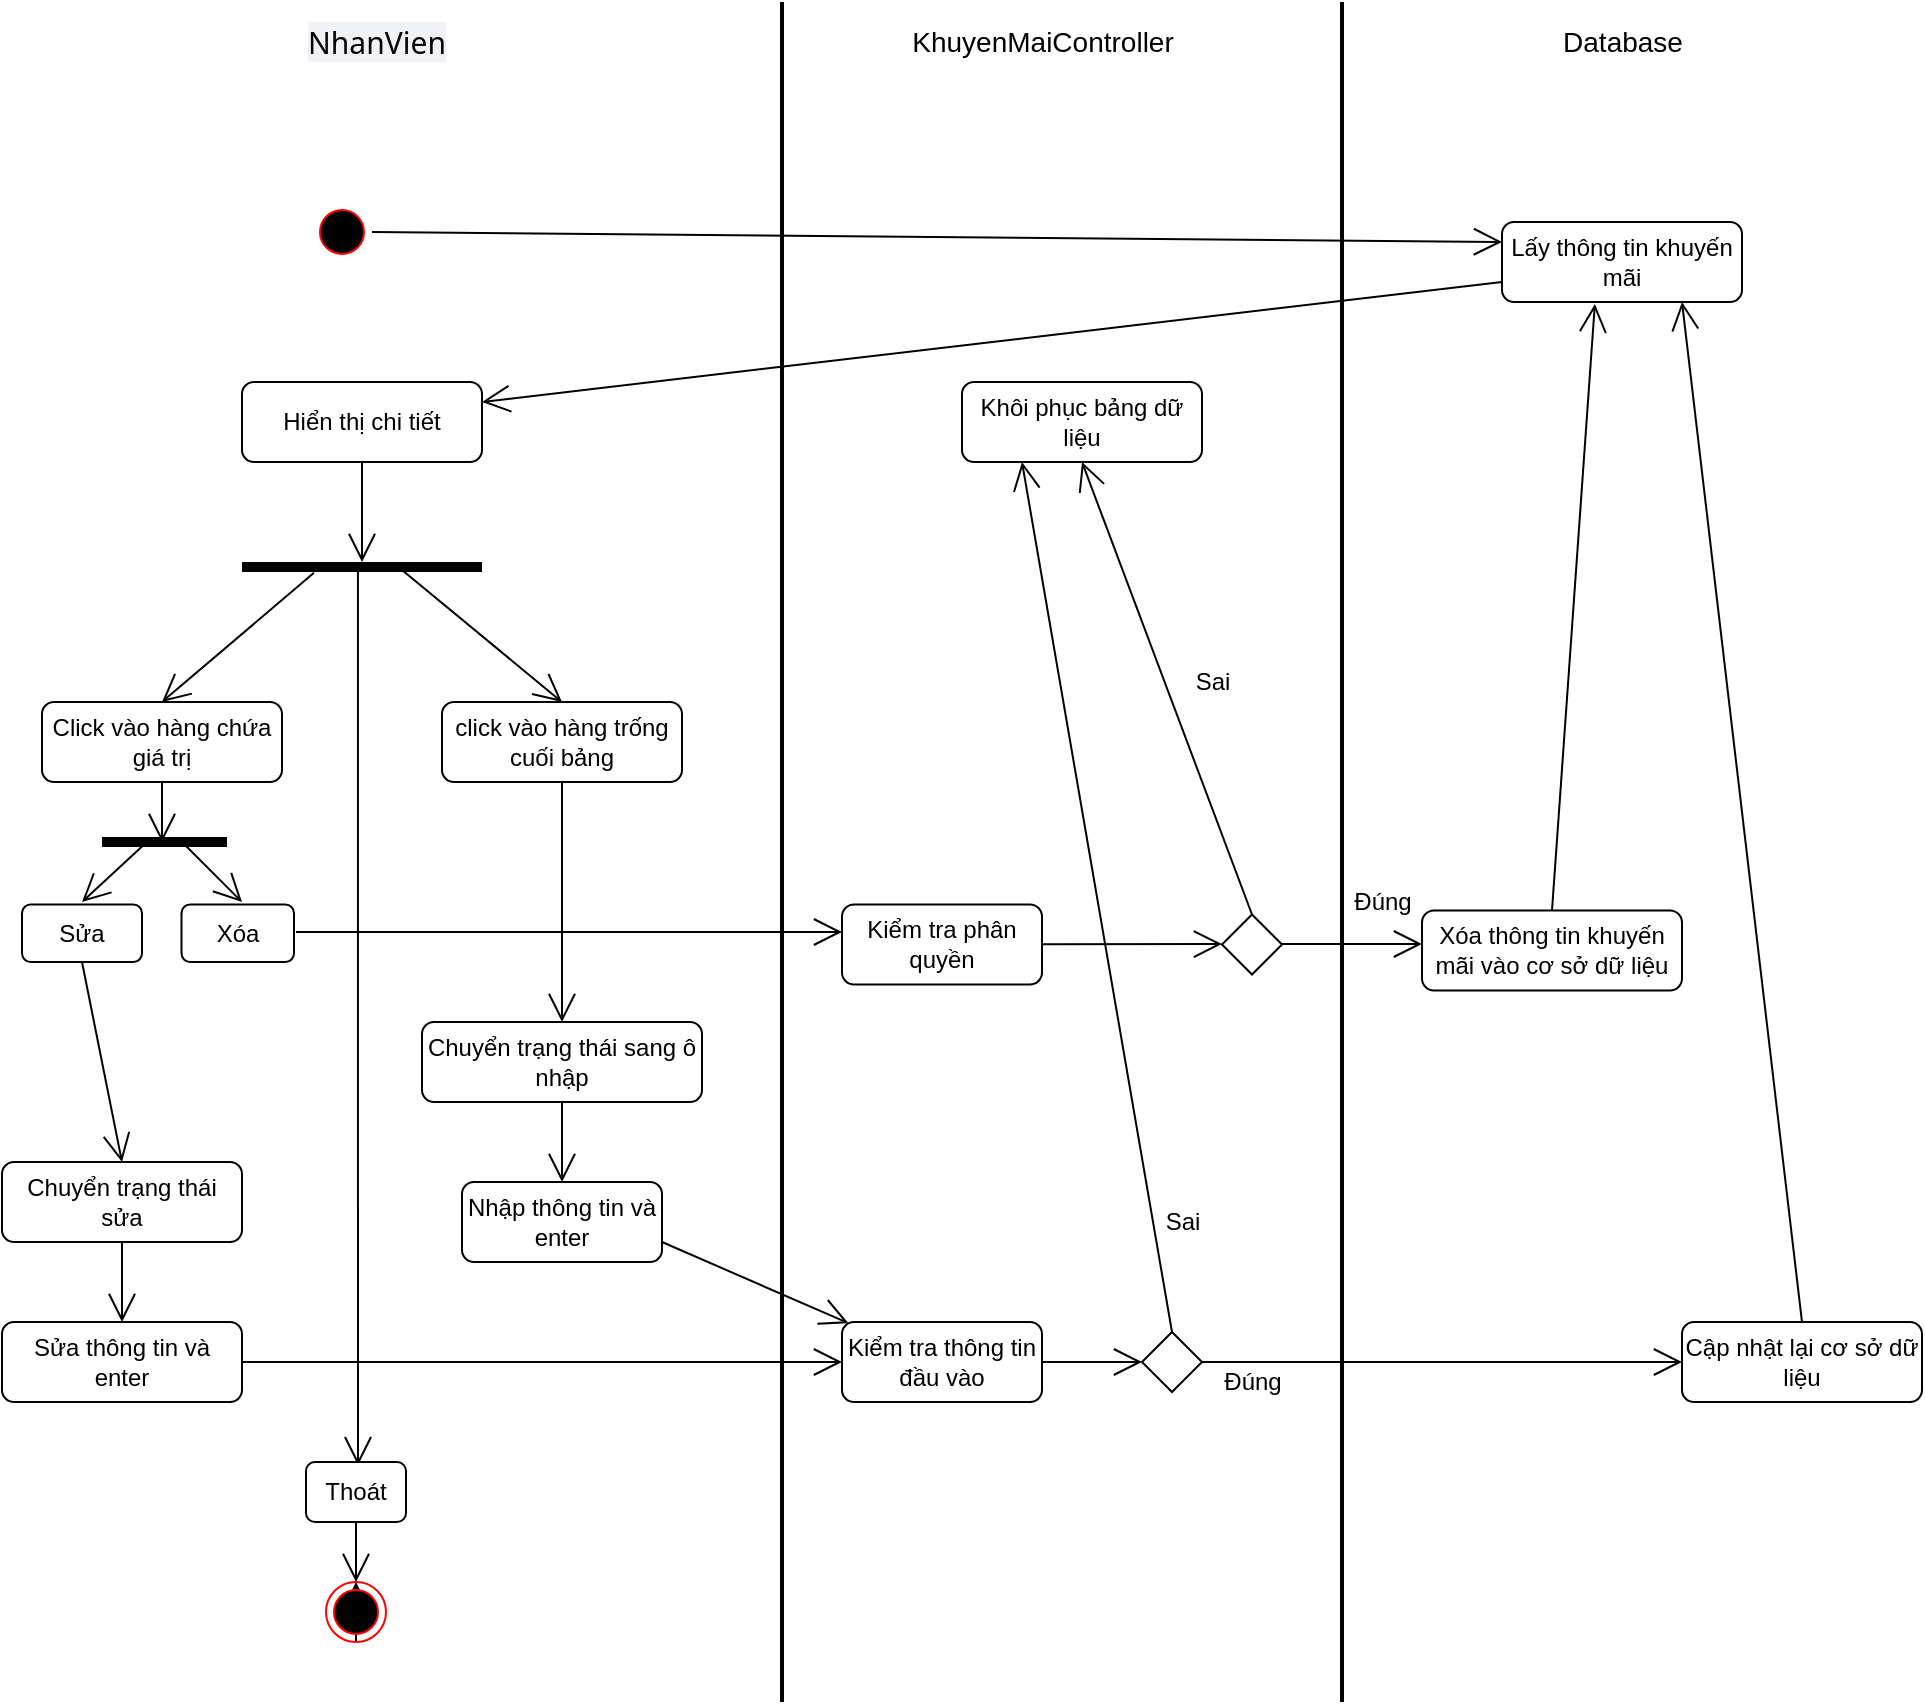 <mxfile version="13.10.8" type="device"><diagram id="kgpKYQtTHZ0yAKxKKP6v" name="Page-1"><mxGraphModel dx="1888" dy="1680" grid="1" gridSize="10" guides="1" tooltips="1" connect="1" arrows="1" fold="1" page="1" pageScale="1" pageWidth="850" pageHeight="1100" math="0" shadow="0"><root><mxCell id="0"/><mxCell id="1" parent="0"/><mxCell id="geUjDzyODeVVElR8EI_M-2" value="" style="ellipse;html=1;shape=startState;fillColor=#000000;strokeColor=#ff0000;" parent="1" vertex="1"><mxGeometry x="85" y="100" width="30" height="30" as="geometry"/></mxCell><mxCell id="geUjDzyODeVVElR8EI_M-8" value="" style="endArrow=none;html=1;strokeWidth=2;" parent="1" edge="1"><mxGeometry width="50" height="50" relative="1" as="geometry"><mxPoint x="320" y="850" as="sourcePoint"/><mxPoint x="320" as="targetPoint"/></mxGeometry></mxCell><mxCell id="geUjDzyODeVVElR8EI_M-9" value="" style="endArrow=none;html=1;strokeWidth=2;" parent="1" edge="1"><mxGeometry width="50" height="50" relative="1" as="geometry"><mxPoint x="600" y="850" as="sourcePoint"/><mxPoint x="600" as="targetPoint"/></mxGeometry></mxCell><mxCell id="geUjDzyODeVVElR8EI_M-14" value="Lấy thông tin khuyến mãi" style="rounded=1;whiteSpace=wrap;html=1;strokeWidth=1;" parent="1" vertex="1"><mxGeometry x="680" y="110" width="120" height="40" as="geometry"/></mxCell><mxCell id="geUjDzyODeVVElR8EI_M-16" value="Hiển thị chi tiết" style="rounded=1;whiteSpace=wrap;html=1;strokeWidth=1;" parent="1" vertex="1"><mxGeometry x="50" y="190" width="120" height="40" as="geometry"/></mxCell><mxCell id="geUjDzyODeVVElR8EI_M-18" value="" style="endArrow=open;endFill=1;endSize=12;html=1;strokeWidth=1;exitX=0.5;exitY=1;exitDx=0;exitDy=0;" parent="1" source="geUjDzyODeVVElR8EI_M-16" edge="1"><mxGeometry width="160" relative="1" as="geometry"><mxPoint x="100" y="400" as="sourcePoint"/><mxPoint x="110" y="280" as="targetPoint"/></mxGeometry></mxCell><mxCell id="geUjDzyODeVVElR8EI_M-19" value="" style="endArrow=open;endFill=1;endSize=12;html=1;strokeWidth=1;exitX=0;exitY=0.75;exitDx=0;exitDy=0;entryX=1;entryY=0.25;entryDx=0;entryDy=0;" parent="1" source="geUjDzyODeVVElR8EI_M-14" target="geUjDzyODeVVElR8EI_M-16" edge="1"><mxGeometry width="160" relative="1" as="geometry"><mxPoint x="310" y="260" as="sourcePoint"/><mxPoint x="470" y="260" as="targetPoint"/></mxGeometry></mxCell><mxCell id="geUjDzyODeVVElR8EI_M-20" value="" style="endArrow=open;endFill=1;endSize=12;html=1;strokeWidth=1;exitX=1;exitY=0.5;exitDx=0;exitDy=0;entryX=0;entryY=0.25;entryDx=0;entryDy=0;" parent="1" source="geUjDzyODeVVElR8EI_M-2" target="geUjDzyODeVVElR8EI_M-14" edge="1"><mxGeometry width="160" relative="1" as="geometry"><mxPoint x="230" y="130" as="sourcePoint"/><mxPoint x="390" y="130" as="targetPoint"/></mxGeometry></mxCell><mxCell id="geUjDzyODeVVElR8EI_M-21" value="" style="html=1;points=[];perimeter=orthogonalPerimeter;fillColor=#000000;strokeColor=none;direction=south;" parent="1" vertex="1"><mxGeometry x="50" y="280" width="120" height="5" as="geometry"/></mxCell><mxCell id="geUjDzyODeVVElR8EI_M-24" value="" style="endArrow=open;endFill=1;endSize=12;html=1;strokeWidth=1;exitX=1.08;exitY=0.7;exitDx=0;exitDy=0;exitPerimeter=0;" parent="1" source="geUjDzyODeVVElR8EI_M-21" edge="1"><mxGeometry width="160" relative="1" as="geometry"><mxPoint x="90" y="360" as="sourcePoint"/><mxPoint x="10" y="350" as="targetPoint"/></mxGeometry></mxCell><mxCell id="geUjDzyODeVVElR8EI_M-25" value="" style="endArrow=open;endFill=1;endSize=12;html=1;strokeWidth=1;exitX=0.92;exitY=0.327;exitDx=0;exitDy=0;exitPerimeter=0;" parent="1" source="geUjDzyODeVVElR8EI_M-21" edge="1"><mxGeometry width="160" relative="1" as="geometry"><mxPoint x="140" y="350" as="sourcePoint"/><mxPoint x="210" y="350" as="targetPoint"/></mxGeometry></mxCell><mxCell id="geUjDzyODeVVElR8EI_M-26" value="Click vào hàng chứa giá trị" style="rounded=1;whiteSpace=wrap;html=1;strokeWidth=1;" parent="1" vertex="1"><mxGeometry x="-50" y="350" width="120" height="40" as="geometry"/></mxCell><mxCell id="geUjDzyODeVVElR8EI_M-27" value="click vào hàng trống cuối bảng" style="rounded=1;whiteSpace=wrap;html=1;strokeWidth=1;" parent="1" vertex="1"><mxGeometry x="150" y="350" width="120" height="40" as="geometry"/></mxCell><mxCell id="geUjDzyODeVVElR8EI_M-28" value="" style="endArrow=open;endFill=1;endSize=12;html=1;strokeWidth=1;exitX=0.5;exitY=1;exitDx=0;exitDy=0;" parent="1" source="geUjDzyODeVVElR8EI_M-26" edge="1"><mxGeometry width="160" relative="1" as="geometry"><mxPoint x="10" y="550" as="sourcePoint"/><mxPoint x="10" y="420" as="targetPoint"/></mxGeometry></mxCell><mxCell id="geUjDzyODeVVElR8EI_M-29" value="" style="html=1;points=[];perimeter=orthogonalPerimeter;fillColor=#000000;strokeColor=none;rotation=90;" parent="1" vertex="1"><mxGeometry x="8.75" y="388.75" width="5" height="62.5" as="geometry"/></mxCell><mxCell id="geUjDzyODeVVElR8EI_M-30" value="" style="endArrow=open;endFill=1;endSize=12;html=1;strokeWidth=1;exitX=0.94;exitY=0.68;exitDx=0;exitDy=0;exitPerimeter=0;" parent="1" source="geUjDzyODeVVElR8EI_M-29" edge="1"><mxGeometry width="160" relative="1" as="geometry"><mxPoint y="510" as="sourcePoint"/><mxPoint x="-30" y="450" as="targetPoint"/></mxGeometry></mxCell><mxCell id="geUjDzyODeVVElR8EI_M-31" value="" style="endArrow=open;endFill=1;endSize=12;html=1;strokeWidth=1;" parent="1" edge="1"><mxGeometry width="160" relative="1" as="geometry"><mxPoint x="20" y="420" as="sourcePoint"/><mxPoint x="50" y="450" as="targetPoint"/></mxGeometry></mxCell><mxCell id="geUjDzyODeVVElR8EI_M-32" value="Sửa" style="rounded=1;whiteSpace=wrap;html=1;strokeWidth=1;" parent="1" vertex="1"><mxGeometry x="-60" y="451.25" width="60" height="28.75" as="geometry"/></mxCell><mxCell id="geUjDzyODeVVElR8EI_M-33" value="Xóa" style="rounded=1;whiteSpace=wrap;html=1;strokeWidth=1;" parent="1" vertex="1"><mxGeometry x="19.75" y="451.25" width="56.25" height="28.75" as="geometry"/></mxCell><mxCell id="geUjDzyODeVVElR8EI_M-34" value="" style="endArrow=open;endFill=1;endSize=12;html=1;strokeWidth=1;exitX=0.5;exitY=1;exitDx=0;exitDy=0;" parent="1" source="geUjDzyODeVVElR8EI_M-32" edge="1"><mxGeometry width="160" relative="1" as="geometry"><mxPoint y="570" as="sourcePoint"/><mxPoint x="-10" y="580" as="targetPoint"/></mxGeometry></mxCell><mxCell id="geUjDzyODeVVElR8EI_M-35" value="Chuyển trạng thái sửa" style="rounded=1;whiteSpace=wrap;html=1;strokeWidth=1;" parent="1" vertex="1"><mxGeometry x="-70" y="580" width="120" height="40" as="geometry"/></mxCell><mxCell id="geUjDzyODeVVElR8EI_M-36" value="" style="endArrow=open;endFill=1;endSize=12;html=1;strokeWidth=1;exitX=0.5;exitY=1;exitDx=0;exitDy=0;" parent="1" source="geUjDzyODeVVElR8EI_M-35" edge="1"><mxGeometry width="160" relative="1" as="geometry"><mxPoint x="-10" y="710" as="sourcePoint"/><mxPoint x="-10" y="660" as="targetPoint"/></mxGeometry></mxCell><mxCell id="geUjDzyODeVVElR8EI_M-37" value="Sửa thông tin và enter" style="rounded=1;whiteSpace=wrap;html=1;strokeWidth=1;" parent="1" vertex="1"><mxGeometry x="-70" y="660" width="120" height="40" as="geometry"/></mxCell><mxCell id="geUjDzyODeVVElR8EI_M-38" value="" style="endArrow=open;endFill=1;endSize=12;html=1;strokeWidth=1;exitX=0.92;exitY=0.517;exitDx=0;exitDy=0;exitPerimeter=0;" parent="1" source="geUjDzyODeVVElR8EI_M-21" edge="1"><mxGeometry width="160" relative="1" as="geometry"><mxPoint x="140" y="490" as="sourcePoint"/><mxPoint x="108" y="731.6" as="targetPoint"/></mxGeometry></mxCell><mxCell id="geUjDzyODeVVElR8EI_M-39" value="Thoát" style="rounded=1;whiteSpace=wrap;html=1;strokeWidth=1;" parent="1" vertex="1"><mxGeometry x="82" y="730" width="50" height="30" as="geometry"/></mxCell><mxCell id="geUjDzyODeVVElR8EI_M-40" value="" style="endArrow=open;endFill=1;endSize=12;html=1;strokeWidth=1;exitX=0.5;exitY=1;exitDx=0;exitDy=0;" parent="1" source="geUjDzyODeVVElR8EI_M-1" edge="1"><mxGeometry width="160" relative="1" as="geometry"><mxPoint x="100" y="810" as="sourcePoint"/><mxPoint x="107" y="790" as="targetPoint"/></mxGeometry></mxCell><mxCell id="geUjDzyODeVVElR8EI_M-1" value="" style="ellipse;html=1;shape=endState;fillColor=#000000;strokeColor=#ff0000;" parent="1" vertex="1"><mxGeometry x="92" y="790" width="30" height="30" as="geometry"/></mxCell><mxCell id="geUjDzyODeVVElR8EI_M-41" value="" style="endArrow=open;endFill=1;endSize=12;html=1;strokeWidth=1;exitX=0.5;exitY=1;exitDx=0;exitDy=0;" parent="1" source="geUjDzyODeVVElR8EI_M-39" target="geUjDzyODeVVElR8EI_M-1" edge="1"><mxGeometry width="160" relative="1" as="geometry"><mxPoint x="107" y="760" as="sourcePoint"/><mxPoint x="107" y="790" as="targetPoint"/></mxGeometry></mxCell><mxCell id="geUjDzyODeVVElR8EI_M-45" value="" style="endArrow=open;endFill=1;endSize=12;html=1;strokeWidth=1;" parent="1" edge="1"><mxGeometry width="160" relative="1" as="geometry"><mxPoint x="50" y="680" as="sourcePoint"/><mxPoint x="350" y="680" as="targetPoint"/></mxGeometry></mxCell><mxCell id="geUjDzyODeVVElR8EI_M-47" value="" style="endArrow=open;endFill=1;endSize=12;html=1;strokeWidth=1;" parent="1" edge="1"><mxGeometry width="160" relative="1" as="geometry"><mxPoint x="77" y="465" as="sourcePoint"/><mxPoint x="350" y="465" as="targetPoint"/></mxGeometry></mxCell><mxCell id="geUjDzyODeVVElR8EI_M-48" value="" style="endArrow=open;endFill=1;endSize=12;html=1;strokeWidth=1;exitX=0.5;exitY=1;exitDx=0;exitDy=0;" parent="1" source="geUjDzyODeVVElR8EI_M-27" edge="1"><mxGeometry width="160" relative="1" as="geometry"><mxPoint x="190" y="430" as="sourcePoint"/><mxPoint x="210" y="510" as="targetPoint"/></mxGeometry></mxCell><mxCell id="geUjDzyODeVVElR8EI_M-49" value="Chuyển trạng thái sang ô nhập" style="rounded=1;whiteSpace=wrap;html=1;strokeWidth=1;" parent="1" vertex="1"><mxGeometry x="140" y="510" width="140" height="40" as="geometry"/></mxCell><mxCell id="geUjDzyODeVVElR8EI_M-51" value="" style="endArrow=open;endFill=1;endSize=12;html=1;strokeWidth=1;exitX=0.5;exitY=1;exitDx=0;exitDy=0;" parent="1" source="geUjDzyODeVVElR8EI_M-49" edge="1"><mxGeometry width="160" relative="1" as="geometry"><mxPoint x="170" y="610" as="sourcePoint"/><mxPoint x="210" y="590" as="targetPoint"/></mxGeometry></mxCell><mxCell id="geUjDzyODeVVElR8EI_M-52" value="Nhập thông tin và enter" style="rounded=1;whiteSpace=wrap;html=1;strokeWidth=1;" parent="1" vertex="1"><mxGeometry x="160" y="590" width="100" height="40" as="geometry"/></mxCell><mxCell id="geUjDzyODeVVElR8EI_M-53" value="Kiểm tra thông tin đầu vào" style="rounded=1;whiteSpace=wrap;html=1;strokeWidth=1;" parent="1" vertex="1"><mxGeometry x="350" y="660" width="100" height="40" as="geometry"/></mxCell><mxCell id="geUjDzyODeVVElR8EI_M-54" value="" style="endArrow=open;endFill=1;endSize=12;html=1;strokeWidth=1;entryX=0.077;entryY=0.015;entryDx=0;entryDy=0;entryPerimeter=0;" parent="1" edge="1"><mxGeometry width="160" relative="1" as="geometry"><mxPoint x="260" y="620" as="sourcePoint"/><mxPoint x="353.24" y="660.6" as="targetPoint"/></mxGeometry></mxCell><mxCell id="geUjDzyODeVVElR8EI_M-55" value="Kiểm tra phân quyền" style="rounded=1;whiteSpace=wrap;html=1;strokeWidth=1;" parent="1" vertex="1"><mxGeometry x="350" y="451.25" width="100" height="40" as="geometry"/></mxCell><mxCell id="geUjDzyODeVVElR8EI_M-56" value="" style="endArrow=open;endFill=1;endSize=12;html=1;strokeWidth=1;" parent="1" source="geUjDzyODeVVElR8EI_M-55" edge="1"><mxGeometry width="160" relative="1" as="geometry"><mxPoint x="450" y="471.25" as="sourcePoint"/><mxPoint x="540" y="471" as="targetPoint"/></mxGeometry></mxCell><mxCell id="geUjDzyODeVVElR8EI_M-58" value="" style="rhombus;strokeWidth=1;" parent="1" vertex="1"><mxGeometry x="540" y="456.25" width="30" height="30" as="geometry"/></mxCell><mxCell id="geUjDzyODeVVElR8EI_M-59" value="" style="endArrow=open;endFill=1;endSize=12;html=1;strokeWidth=1;" parent="1" edge="1"><mxGeometry width="160" relative="1" as="geometry"><mxPoint x="570" y="471" as="sourcePoint"/><mxPoint x="640" y="471" as="targetPoint"/></mxGeometry></mxCell><mxCell id="geUjDzyODeVVElR8EI_M-60" value="Xóa thông tin khuyến mãi vào cơ sở dữ liệu" style="rounded=1;whiteSpace=wrap;html=1;strokeWidth=1;" parent="1" vertex="1"><mxGeometry x="640" y="454.25" width="130" height="40" as="geometry"/></mxCell><mxCell id="geUjDzyODeVVElR8EI_M-61" value="Khôi phục bảng dữ liệu" style="rounded=1;whiteSpace=wrap;html=1;strokeWidth=1;" parent="1" vertex="1"><mxGeometry x="410" y="190" width="120" height="40" as="geometry"/></mxCell><mxCell id="geUjDzyODeVVElR8EI_M-62" value="Đúng" style="text;html=1;align=center;verticalAlign=middle;resizable=0;points=[];autosize=1;" parent="1" vertex="1"><mxGeometry x="600" y="440" width="40" height="20" as="geometry"/></mxCell><mxCell id="geUjDzyODeVVElR8EI_M-64" value="" style="endArrow=open;endFill=1;endSize=12;html=1;strokeWidth=1;exitX=0.5;exitY=0;exitDx=0;exitDy=0;entryX=0.5;entryY=1;entryDx=0;entryDy=0;" parent="1" source="geUjDzyODeVVElR8EI_M-58" target="geUjDzyODeVVElR8EI_M-61" edge="1"><mxGeometry width="160" relative="1" as="geometry"><mxPoint x="490" y="360" as="sourcePoint"/><mxPoint x="650" y="360" as="targetPoint"/></mxGeometry></mxCell><mxCell id="geUjDzyODeVVElR8EI_M-65" value="Sai" style="text;html=1;align=center;verticalAlign=middle;resizable=0;points=[];autosize=1;" parent="1" vertex="1"><mxGeometry x="520" y="330" width="30" height="20" as="geometry"/></mxCell><mxCell id="geUjDzyODeVVElR8EI_M-67" value="" style="endArrow=open;endFill=1;endSize=12;html=1;strokeWidth=1;" parent="1" edge="1"><mxGeometry width="160" relative="1" as="geometry"><mxPoint x="450" y="680" as="sourcePoint"/><mxPoint x="500" y="680" as="targetPoint"/></mxGeometry></mxCell><mxCell id="geUjDzyODeVVElR8EI_M-68" value="" style="rhombus;strokeWidth=1;" parent="1" vertex="1"><mxGeometry x="500" y="665" width="30" height="30" as="geometry"/></mxCell><mxCell id="geUjDzyODeVVElR8EI_M-69" value="" style="endArrow=open;endFill=1;endSize=12;html=1;strokeWidth=1;" parent="1" edge="1"><mxGeometry width="160" relative="1" as="geometry"><mxPoint x="530" y="680" as="sourcePoint"/><mxPoint x="770" y="680" as="targetPoint"/></mxGeometry></mxCell><mxCell id="geUjDzyODeVVElR8EI_M-70" value="Cập nhật lại cơ sở dữ liệu" style="rounded=1;whiteSpace=wrap;html=1;strokeWidth=1;" parent="1" vertex="1"><mxGeometry x="770" y="660" width="120" height="40" as="geometry"/></mxCell><mxCell id="geUjDzyODeVVElR8EI_M-71" value="Đúng" style="text;html=1;align=center;verticalAlign=middle;resizable=0;points=[];autosize=1;" parent="1" vertex="1"><mxGeometry x="535" y="680" width="40" height="20" as="geometry"/></mxCell><mxCell id="geUjDzyODeVVElR8EI_M-72" value="" style="endArrow=open;endFill=1;endSize=12;html=1;strokeWidth=1;exitX=0.5;exitY=0;exitDx=0;exitDy=0;entryX=0.25;entryY=1;entryDx=0;entryDy=0;" parent="1" source="geUjDzyODeVVElR8EI_M-68" target="geUjDzyODeVVElR8EI_M-61" edge="1"><mxGeometry width="160" relative="1" as="geometry"><mxPoint x="440" y="580" as="sourcePoint"/><mxPoint x="600" y="580" as="targetPoint"/></mxGeometry></mxCell><mxCell id="geUjDzyODeVVElR8EI_M-73" value="Sai" style="text;html=1;align=center;verticalAlign=middle;resizable=0;points=[];autosize=1;" parent="1" vertex="1"><mxGeometry x="505" y="600" width="30" height="20" as="geometry"/></mxCell><mxCell id="geUjDzyODeVVElR8EI_M-74" value="" style="endArrow=open;endFill=1;endSize=12;html=1;strokeWidth=1;exitX=0.5;exitY=0;exitDx=0;exitDy=0;entryX=0.75;entryY=1;entryDx=0;entryDy=0;" parent="1" source="geUjDzyODeVVElR8EI_M-70" target="geUjDzyODeVVElR8EI_M-14" edge="1"><mxGeometry width="160" relative="1" as="geometry"><mxPoint x="820" y="570" as="sourcePoint"/><mxPoint x="980" y="570" as="targetPoint"/></mxGeometry></mxCell><mxCell id="geUjDzyODeVVElR8EI_M-75" value="" style="endArrow=open;endFill=1;endSize=12;html=1;strokeWidth=1;exitX=0.5;exitY=0;exitDx=0;exitDy=0;entryX=0.387;entryY=1.025;entryDx=0;entryDy=0;entryPerimeter=0;" parent="1" source="geUjDzyODeVVElR8EI_M-60" target="geUjDzyODeVVElR8EI_M-14" edge="1"><mxGeometry width="160" relative="1" as="geometry"><mxPoint x="650" y="360" as="sourcePoint"/><mxPoint x="810" y="360" as="targetPoint"/></mxGeometry></mxCell><mxCell id="geUjDzyODeVVElR8EI_M-76" value="&lt;font style=&quot;font-size: 14px&quot;&gt;Database&lt;/font&gt;" style="text;html=1;align=center;verticalAlign=middle;resizable=0;points=[];autosize=1;" parent="1" vertex="1"><mxGeometry x="700" y="10" width="80" height="20" as="geometry"/></mxCell><mxCell id="geUjDzyODeVVElR8EI_M-77" value="&lt;font style=&quot;font-size: 14px&quot;&gt;KhuyenMaiController&lt;/font&gt;" style="text;html=1;align=center;verticalAlign=middle;resizable=0;points=[];autosize=1;" parent="1" vertex="1"><mxGeometry x="375" y="10" width="150" height="20" as="geometry"/></mxCell><mxCell id="geUjDzyODeVVElR8EI_M-78" value="&lt;span style=&quot;color: rgb(5 , 5 , 5) ; font-family: &amp;#34;segoe ui historic&amp;#34; , &amp;#34;segoe ui&amp;#34; , &amp;#34;helvetica&amp;#34; , &amp;#34;arial&amp;#34; , sans-serif ; font-size: 15px ; background-color: rgb(240 , 242 , 245)&quot;&gt;NhanVien&lt;/span&gt;" style="text;html=1;align=center;verticalAlign=middle;resizable=0;points=[];autosize=1;" parent="1" vertex="1"><mxGeometry x="77" y="10" width="80" height="20" as="geometry"/></mxCell></root></mxGraphModel></diagram></mxfile>